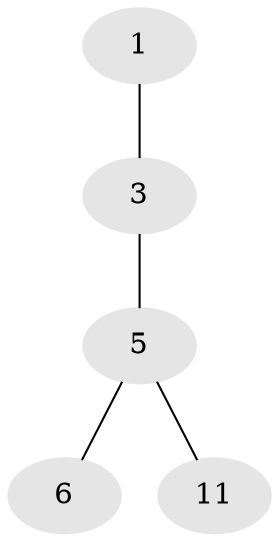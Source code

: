 // Generated by graph-tools (version 1.1) at 2025/46/02/15/25 05:46:28]
// undirected, 5 vertices, 4 edges
graph export_dot {
graph [start="1"]
  node [color=gray90,style=filled];
  1 [super="+2+4+8"];
  3 [super="+2+7+9+13+16+18"];
  5 [super="+17+19"];
  6 [super="+10+12+18"];
  11 [super="+9+14+15"];
  1 -- 3;
  3 -- 5;
  5 -- 6;
  5 -- 11;
}

